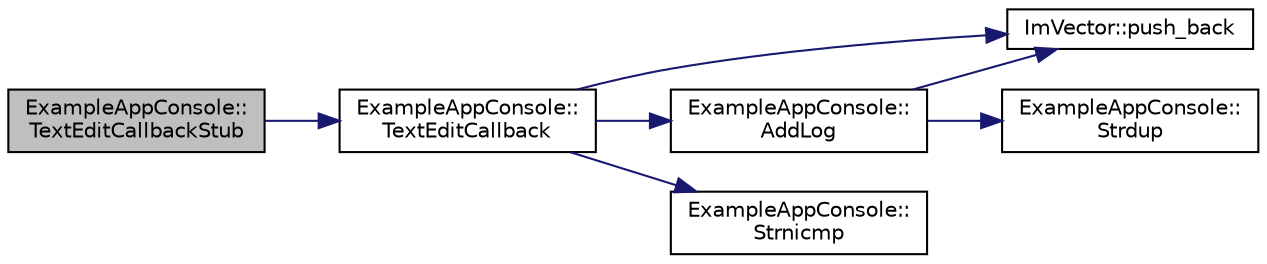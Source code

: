 digraph "ExampleAppConsole::TextEditCallbackStub"
{
 // LATEX_PDF_SIZE
  edge [fontname="Helvetica",fontsize="10",labelfontname="Helvetica",labelfontsize="10"];
  node [fontname="Helvetica",fontsize="10",shape=record];
  rankdir="LR";
  Node1 [label="ExampleAppConsole::\lTextEditCallbackStub",height=0.2,width=0.4,color="black", fillcolor="grey75", style="filled", fontcolor="black",tooltip=" "];
  Node1 -> Node2 [color="midnightblue",fontsize="10",style="solid"];
  Node2 [label="ExampleAppConsole::\lTextEditCallback",height=0.2,width=0.4,color="black", fillcolor="white", style="filled",URL="$struct_example_app_console.html#a0bc85c5dd2bef56ae1a64697be00ec87",tooltip=" "];
  Node2 -> Node3 [color="midnightblue",fontsize="10",style="solid"];
  Node3 [label="ExampleAppConsole::\lAddLog",height=0.2,width=0.4,color="black", fillcolor="white", style="filled",URL="$struct_example_app_console.html#a719354ce6be7481923a5fd702e785952",tooltip=" "];
  Node3 -> Node4 [color="midnightblue",fontsize="10",style="solid"];
  Node4 [label="ImVector::push_back",height=0.2,width=0.4,color="black", fillcolor="white", style="filled",URL="$struct_im_vector.html#aab5df48e0711a48bd12f3206e08c4108",tooltip=" "];
  Node3 -> Node5 [color="midnightblue",fontsize="10",style="solid"];
  Node5 [label="ExampleAppConsole::\lStrdup",height=0.2,width=0.4,color="black", fillcolor="white", style="filled",URL="$struct_example_app_console.html#abe40d563a059bfa6cbdecee0d90ca077",tooltip=" "];
  Node2 -> Node4 [color="midnightblue",fontsize="10",style="solid"];
  Node2 -> Node6 [color="midnightblue",fontsize="10",style="solid"];
  Node6 [label="ExampleAppConsole::\lStrnicmp",height=0.2,width=0.4,color="black", fillcolor="white", style="filled",URL="$struct_example_app_console.html#a8dfb0fe296b0bad9e991861ff46ec12f",tooltip=" "];
}
